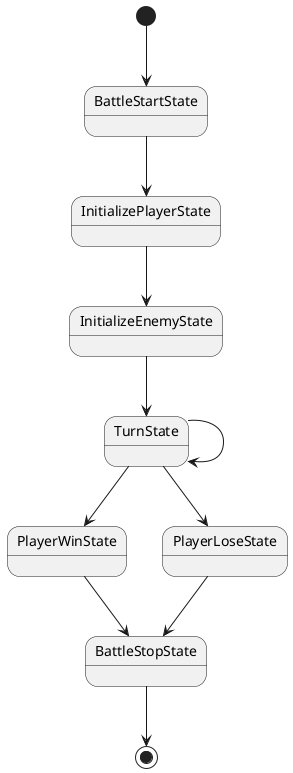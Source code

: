 @startuml
'https://plantuml.com/ja/state-diagram

<style>
stateDiagram {
  arrow {
    FontSize 10
  }
}
</style>

[*] --> BattleStartState
BattleStartState --> InitializePlayerState
InitializePlayerState --> InitializeEnemyState
InitializeEnemyState --> TurnState
TurnState --> TurnState
TurnState --> PlayerWinState
PlayerWinState --> BattleStopState
TurnState --> PlayerLoseState
PlayerLoseState --> BattleStopState
BattleStopState --> [*]
@enduml